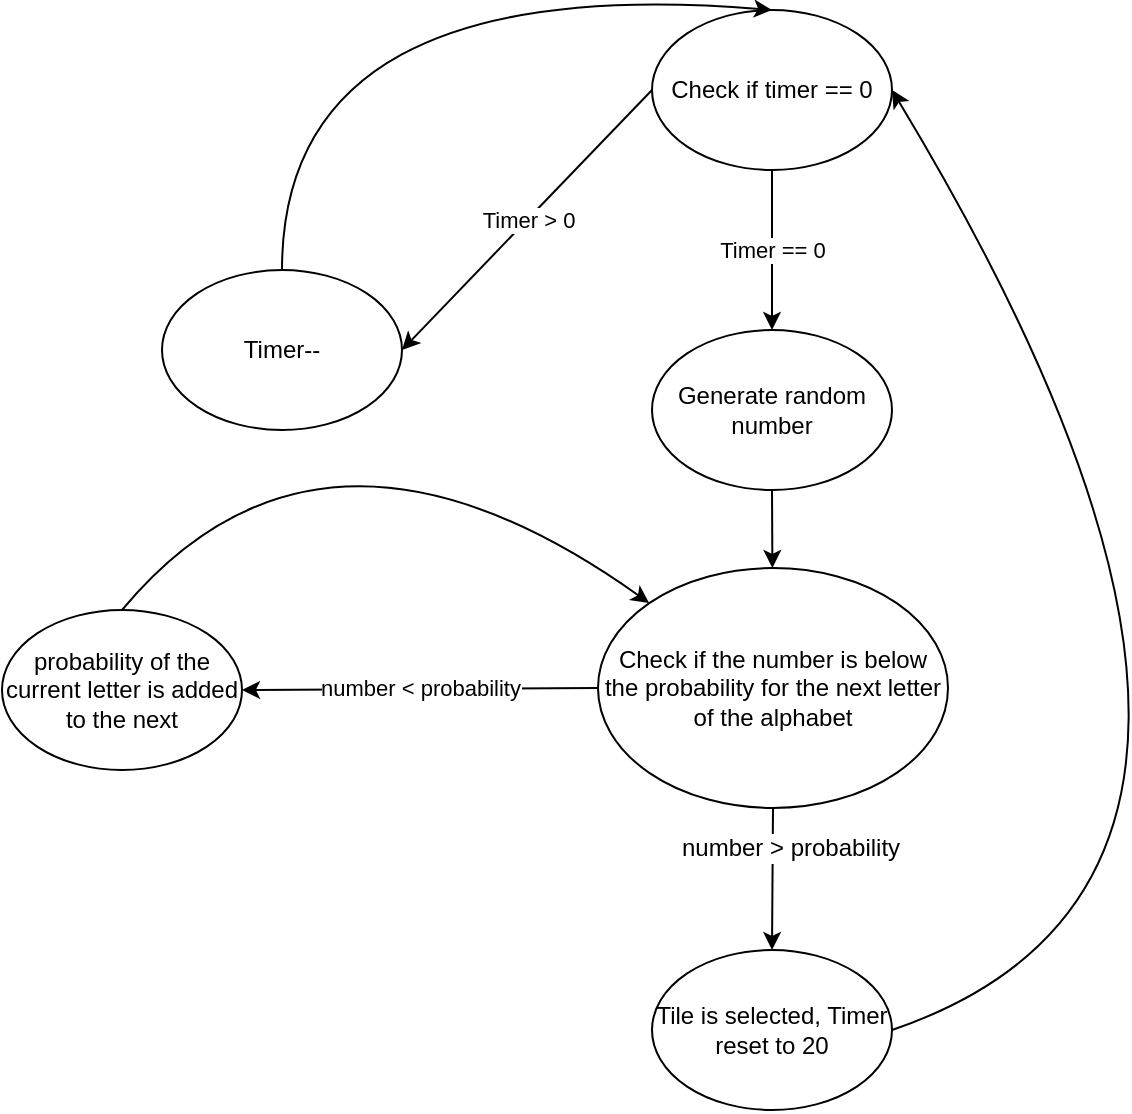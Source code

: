 <mxfile version="10.6.7" type="device"><diagram id="83rby32T3ETldyGbEkw_" name="Page-1"><mxGraphModel dx="1522" dy="832" grid="1" gridSize="10" guides="1" tooltips="1" connect="1" arrows="1" fold="1" page="1" pageScale="1" pageWidth="850" pageHeight="1100" math="0" shadow="0"><root><mxCell id="0"/><mxCell id="1" parent="0"/><mxCell id="4Y0_Rlp-7MgmKCXoh7Cn-4" value="Check if timer == 0" style="ellipse;whiteSpace=wrap;html=1;" vertex="1" parent="1"><mxGeometry x="365" y="10" width="120" height="80" as="geometry"/></mxCell><mxCell id="4Y0_Rlp-7MgmKCXoh7Cn-5" value="Generate random number" style="ellipse;whiteSpace=wrap;html=1;" vertex="1" parent="1"><mxGeometry x="365" y="170" width="120" height="80" as="geometry"/></mxCell><mxCell id="4Y0_Rlp-7MgmKCXoh7Cn-6" value="Check if the number is below the probability for the next letter of the alphabet" style="ellipse;whiteSpace=wrap;html=1;" vertex="1" parent="1"><mxGeometry x="338" y="289" width="175" height="120" as="geometry"/></mxCell><mxCell id="4Y0_Rlp-7MgmKCXoh7Cn-7" value="Timer--" style="ellipse;whiteSpace=wrap;html=1;" vertex="1" parent="1"><mxGeometry x="120" y="140" width="120" height="80" as="geometry"/></mxCell><mxCell id="4Y0_Rlp-7MgmKCXoh7Cn-8" value="Timer &amp;gt; 0" style="endArrow=classic;html=1;exitX=0;exitY=0.5;exitDx=0;exitDy=0;entryX=1;entryY=0.5;entryDx=0;entryDy=0;" edge="1" parent="1" source="4Y0_Rlp-7MgmKCXoh7Cn-4" target="4Y0_Rlp-7MgmKCXoh7Cn-7"><mxGeometry width="50" height="50" relative="1" as="geometry"><mxPoint x="190" y="400" as="sourcePoint"/><mxPoint x="240" y="350" as="targetPoint"/></mxGeometry></mxCell><mxCell id="4Y0_Rlp-7MgmKCXoh7Cn-9" value="Timer == 0" style="endArrow=classic;html=1;exitX=0.5;exitY=1;exitDx=0;exitDy=0;entryX=0.5;entryY=0;entryDx=0;entryDy=0;" edge="1" parent="1" source="4Y0_Rlp-7MgmKCXoh7Cn-4" target="4Y0_Rlp-7MgmKCXoh7Cn-5"><mxGeometry width="50" height="50" relative="1" as="geometry"><mxPoint x="120" y="400" as="sourcePoint"/><mxPoint x="170" y="350" as="targetPoint"/></mxGeometry></mxCell><mxCell id="4Y0_Rlp-7MgmKCXoh7Cn-10" value="" style="curved=1;endArrow=classic;html=1;exitX=0.5;exitY=0;exitDx=0;exitDy=0;entryX=0.5;entryY=0;entryDx=0;entryDy=0;" edge="1" parent="1" source="4Y0_Rlp-7MgmKCXoh7Cn-7" target="4Y0_Rlp-7MgmKCXoh7Cn-4"><mxGeometry width="50" height="50" relative="1" as="geometry"><mxPoint x="170" y="75" as="sourcePoint"/><mxPoint x="220" y="25" as="targetPoint"/><Array as="points"><mxPoint x="180" y="-10"/></Array></mxGeometry></mxCell><mxCell id="4Y0_Rlp-7MgmKCXoh7Cn-11" value="" style="endArrow=classic;html=1;exitX=0.5;exitY=1;exitDx=0;exitDy=0;" edge="1" parent="1" source="4Y0_Rlp-7MgmKCXoh7Cn-5" target="4Y0_Rlp-7MgmKCXoh7Cn-6"><mxGeometry width="50" height="50" relative="1" as="geometry"><mxPoint x="120" y="440" as="sourcePoint"/><mxPoint x="170" y="390" as="targetPoint"/></mxGeometry></mxCell><mxCell id="4Y0_Rlp-7MgmKCXoh7Cn-14" value="" style="endArrow=classic;html=1;exitX=0.5;exitY=1;exitDx=0;exitDy=0;" edge="1" parent="1" source="4Y0_Rlp-7MgmKCXoh7Cn-6"><mxGeometry width="50" height="50" relative="1" as="geometry"><mxPoint x="120" y="480" as="sourcePoint"/><mxPoint x="425" y="480" as="targetPoint"/></mxGeometry></mxCell><mxCell id="4Y0_Rlp-7MgmKCXoh7Cn-18" value="number &amp;gt; probability" style="text;html=1;resizable=0;points=[];align=center;verticalAlign=middle;labelBackgroundColor=#ffffff;" vertex="1" connectable="0" parent="4Y0_Rlp-7MgmKCXoh7Cn-14"><mxGeometry x="-0.448" y="8" relative="1" as="geometry"><mxPoint as="offset"/></mxGeometry></mxCell><mxCell id="4Y0_Rlp-7MgmKCXoh7Cn-15" value="Tile is selected, Timer reset to 20" style="ellipse;whiteSpace=wrap;html=1;" vertex="1" parent="1"><mxGeometry x="365" y="480" width="120" height="80" as="geometry"/></mxCell><mxCell id="4Y0_Rlp-7MgmKCXoh7Cn-19" value="" style="curved=1;endArrow=classic;html=1;exitX=1;exitY=0.5;exitDx=0;exitDy=0;entryX=1;entryY=0.5;entryDx=0;entryDy=0;" edge="1" parent="1" source="4Y0_Rlp-7MgmKCXoh7Cn-15" target="4Y0_Rlp-7MgmKCXoh7Cn-4"><mxGeometry width="50" height="50" relative="1" as="geometry"><mxPoint x="120" y="630" as="sourcePoint"/><mxPoint x="170" y="580" as="targetPoint"/><Array as="points"><mxPoint x="720" y="440"/></Array></mxGeometry></mxCell><mxCell id="4Y0_Rlp-7MgmKCXoh7Cn-20" value="probability of the current letter is added to the next" style="ellipse;whiteSpace=wrap;html=1;" vertex="1" parent="1"><mxGeometry x="40" y="310" width="120" height="80" as="geometry"/></mxCell><mxCell id="4Y0_Rlp-7MgmKCXoh7Cn-21" value="number &amp;lt; probability" style="endArrow=classic;html=1;exitX=0;exitY=0.5;exitDx=0;exitDy=0;entryX=1;entryY=0.5;entryDx=0;entryDy=0;" edge="1" parent="1" source="4Y0_Rlp-7MgmKCXoh7Cn-6" target="4Y0_Rlp-7MgmKCXoh7Cn-20"><mxGeometry width="50" height="50" relative="1" as="geometry"><mxPoint x="120" y="630" as="sourcePoint"/><mxPoint x="170" y="580" as="targetPoint"/></mxGeometry></mxCell><mxCell id="4Y0_Rlp-7MgmKCXoh7Cn-22" value="" style="curved=1;endArrow=classic;html=1;exitX=0.5;exitY=0;exitDx=0;exitDy=0;entryX=0;entryY=0;entryDx=0;entryDy=0;" edge="1" parent="1" source="4Y0_Rlp-7MgmKCXoh7Cn-20" target="4Y0_Rlp-7MgmKCXoh7Cn-6"><mxGeometry width="50" height="50" relative="1" as="geometry"><mxPoint x="40" y="630" as="sourcePoint"/><mxPoint x="90" y="580" as="targetPoint"/><Array as="points"><mxPoint x="200" y="190"/></Array></mxGeometry></mxCell></root></mxGraphModel></diagram></mxfile>